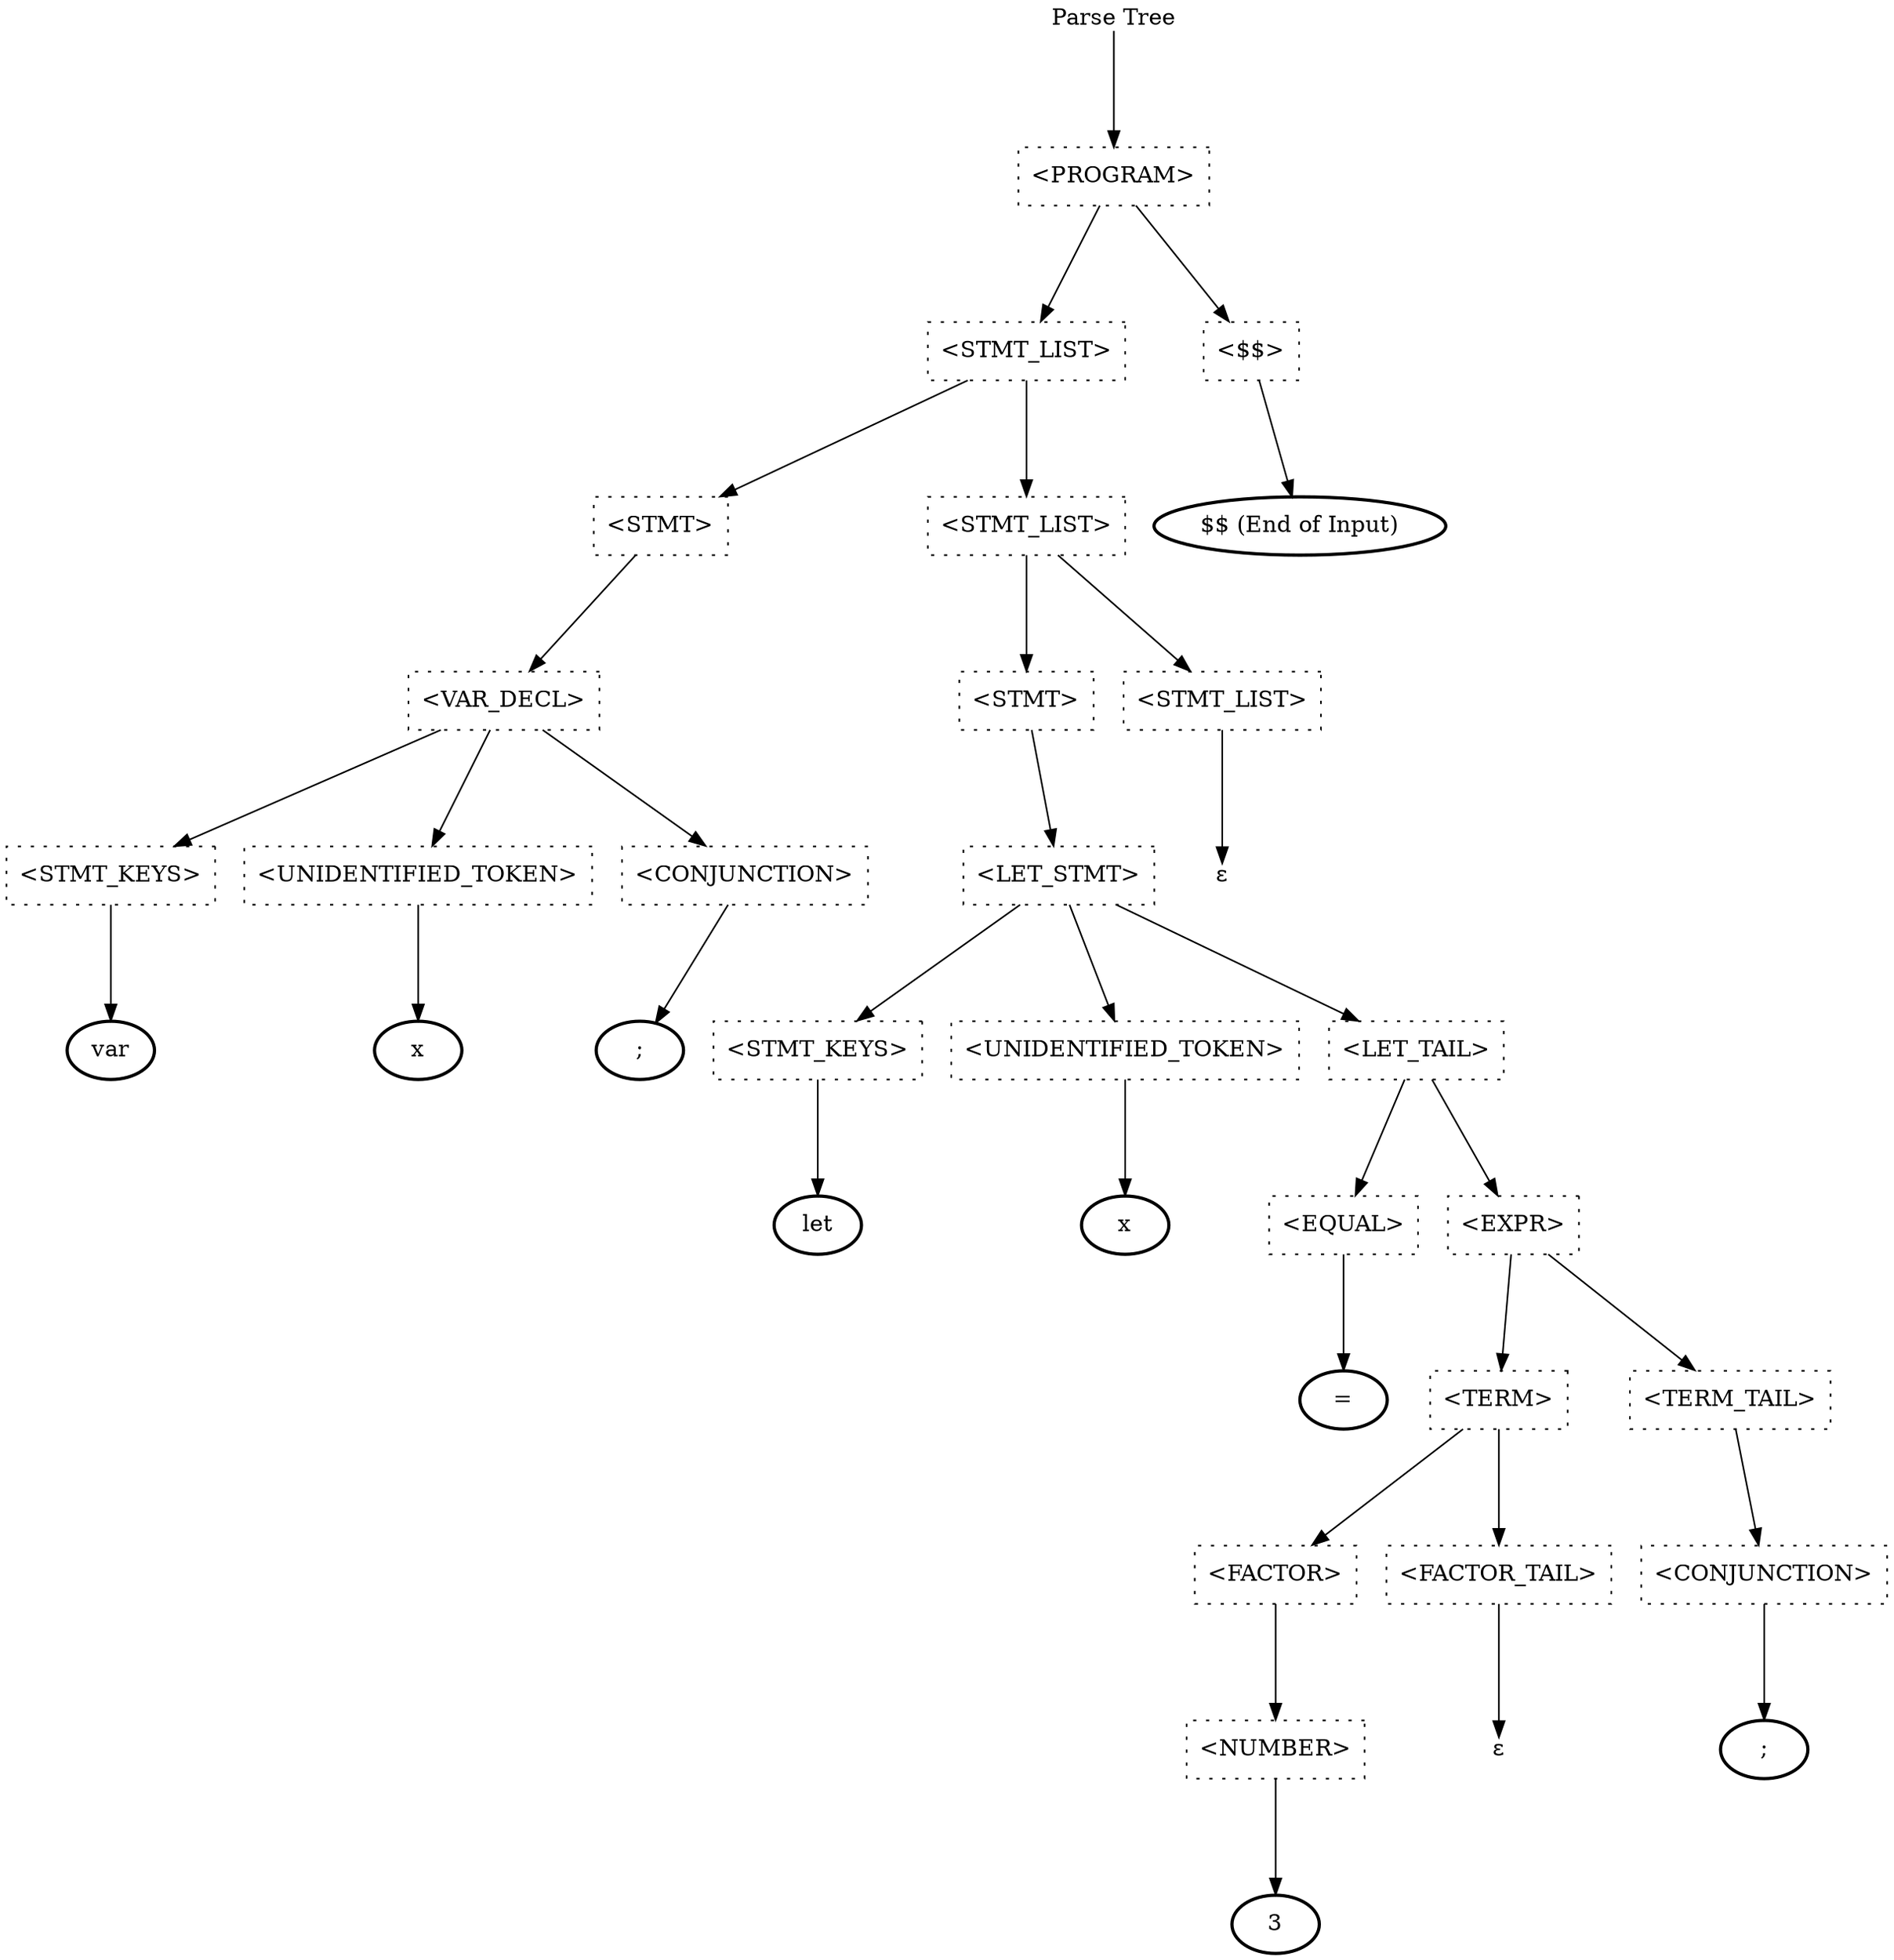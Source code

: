 digraph ParseTree {
graph[ranksep=1];
node[shape=rect,style=dotted];

0[label="Parse Tree",shape=plain];
0->{1[label="<PROGRAM>"]};
1->{2[label="<STMT_LIST>"]};
2->{3[label="<STMT>"]};
3->{4[label="<VAR_DECL>"]};
4->{5[label="<STMT_KEYS>"]};
5->{6[label="var",shape=oval,style=bold]};
4->{7[label="<UNIDENTIFIED_TOKEN>"]};
7->{8[label="x",shape=oval,style=bold]};
4->{9[label="<CONJUNCTION>"]};
9->{10[label=";",shape=oval,style=bold]};
2->{11[label="<STMT_LIST>"]};
11->{12[label="<STMT>"]};
12->{13[label="<LET_STMT>"]};
13->{14[label="<STMT_KEYS>"]};
14->{15[label="let",shape=oval,style=bold]};
13->{16[label="<UNIDENTIFIED_TOKEN>"]};
16->{17[label="x",shape=oval,style=bold]};
13->{18[label="<LET_TAIL>"]};
18->{19[label="<EQUAL>"]};
19->{20[label="=",shape=oval,style=bold]};
18->{21[label="<EXPR>"]};
21->{22[label="<TERM>"]};
22->{23[label="<FACTOR>"]};
23->{24[label="<NUMBER>"]};
24->{25[label="3",shape=oval,style=bold]};
22->{26[label="<FACTOR_TAIL>"]};
26->{27[label="&epsilon;",shape=plain]};
21->{28[label="<TERM_TAIL>"]};
28->{29[label="<CONJUNCTION>"]};
29->{30[label=";",shape=oval,style=bold]};
11->{31[label="<STMT_LIST>"]};
31->{32[label="&epsilon;",shape=plain]};
1->{33[label="<$$>"]};
33->{34[label="$$ (End of Input)",shape=oval,style=bold]};
}
